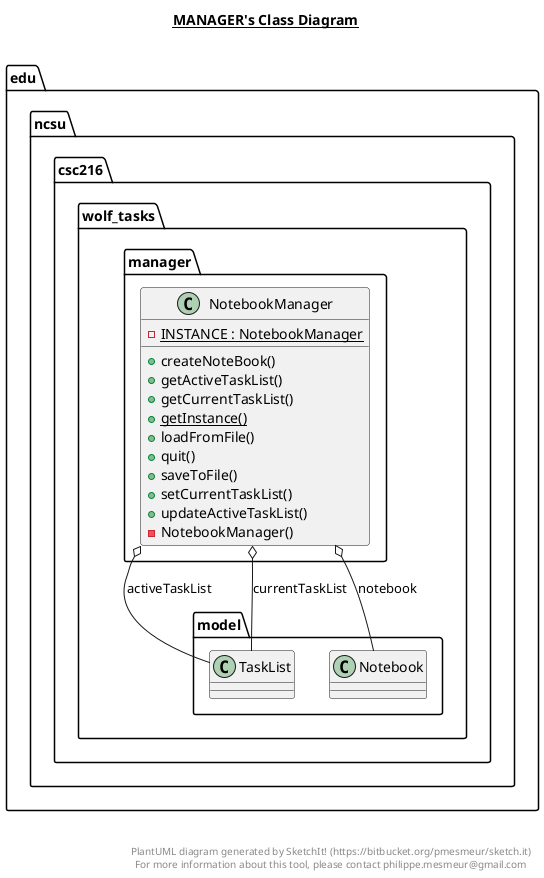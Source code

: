 @startuml

title __MANAGER's Class Diagram__\n

  namespace edu.ncsu.csc216.wolf_tasks.manager {
    class edu.ncsu.csc216.wolf_tasks.manager.NotebookManager {
        {static} - INSTANCE : NotebookManager
        + createNoteBook()
        + getActiveTaskList()
        + getCurrentTaskList()
        {static} + getInstance()
        + loadFromFile()
        + quit()
        + saveToFile()
        + setCurrentTaskList()
        + updateActiveTaskList()
        - NotebookManager()
    }
  }
  

  edu.ncsu.csc216.wolf_tasks.manager.NotebookManager o-- edu.ncsu.csc216.wolf_tasks.model.TaskList : activeTaskList
  edu.ncsu.csc216.wolf_tasks.manager.NotebookManager o-- edu.ncsu.csc216.wolf_tasks.model.TaskList : currentTaskList
  edu.ncsu.csc216.wolf_tasks.manager.NotebookManager o-- edu.ncsu.csc216.wolf_tasks.model.Notebook : notebook


right footer


PlantUML diagram generated by SketchIt! (https://bitbucket.org/pmesmeur/sketch.it)
For more information about this tool, please contact philippe.mesmeur@gmail.com
endfooter

@enduml
